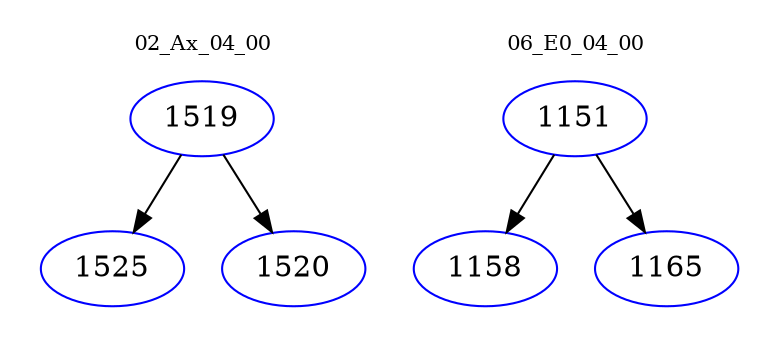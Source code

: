 digraph{
subgraph cluster_0 {
color = white
label = "02_Ax_04_00";
fontsize=10;
T0_1519 [label="1519", color="blue"]
T0_1519 -> T0_1525 [color="black"]
T0_1525 [label="1525", color="blue"]
T0_1519 -> T0_1520 [color="black"]
T0_1520 [label="1520", color="blue"]
}
subgraph cluster_1 {
color = white
label = "06_E0_04_00";
fontsize=10;
T1_1151 [label="1151", color="blue"]
T1_1151 -> T1_1158 [color="black"]
T1_1158 [label="1158", color="blue"]
T1_1151 -> T1_1165 [color="black"]
T1_1165 [label="1165", color="blue"]
}
}
